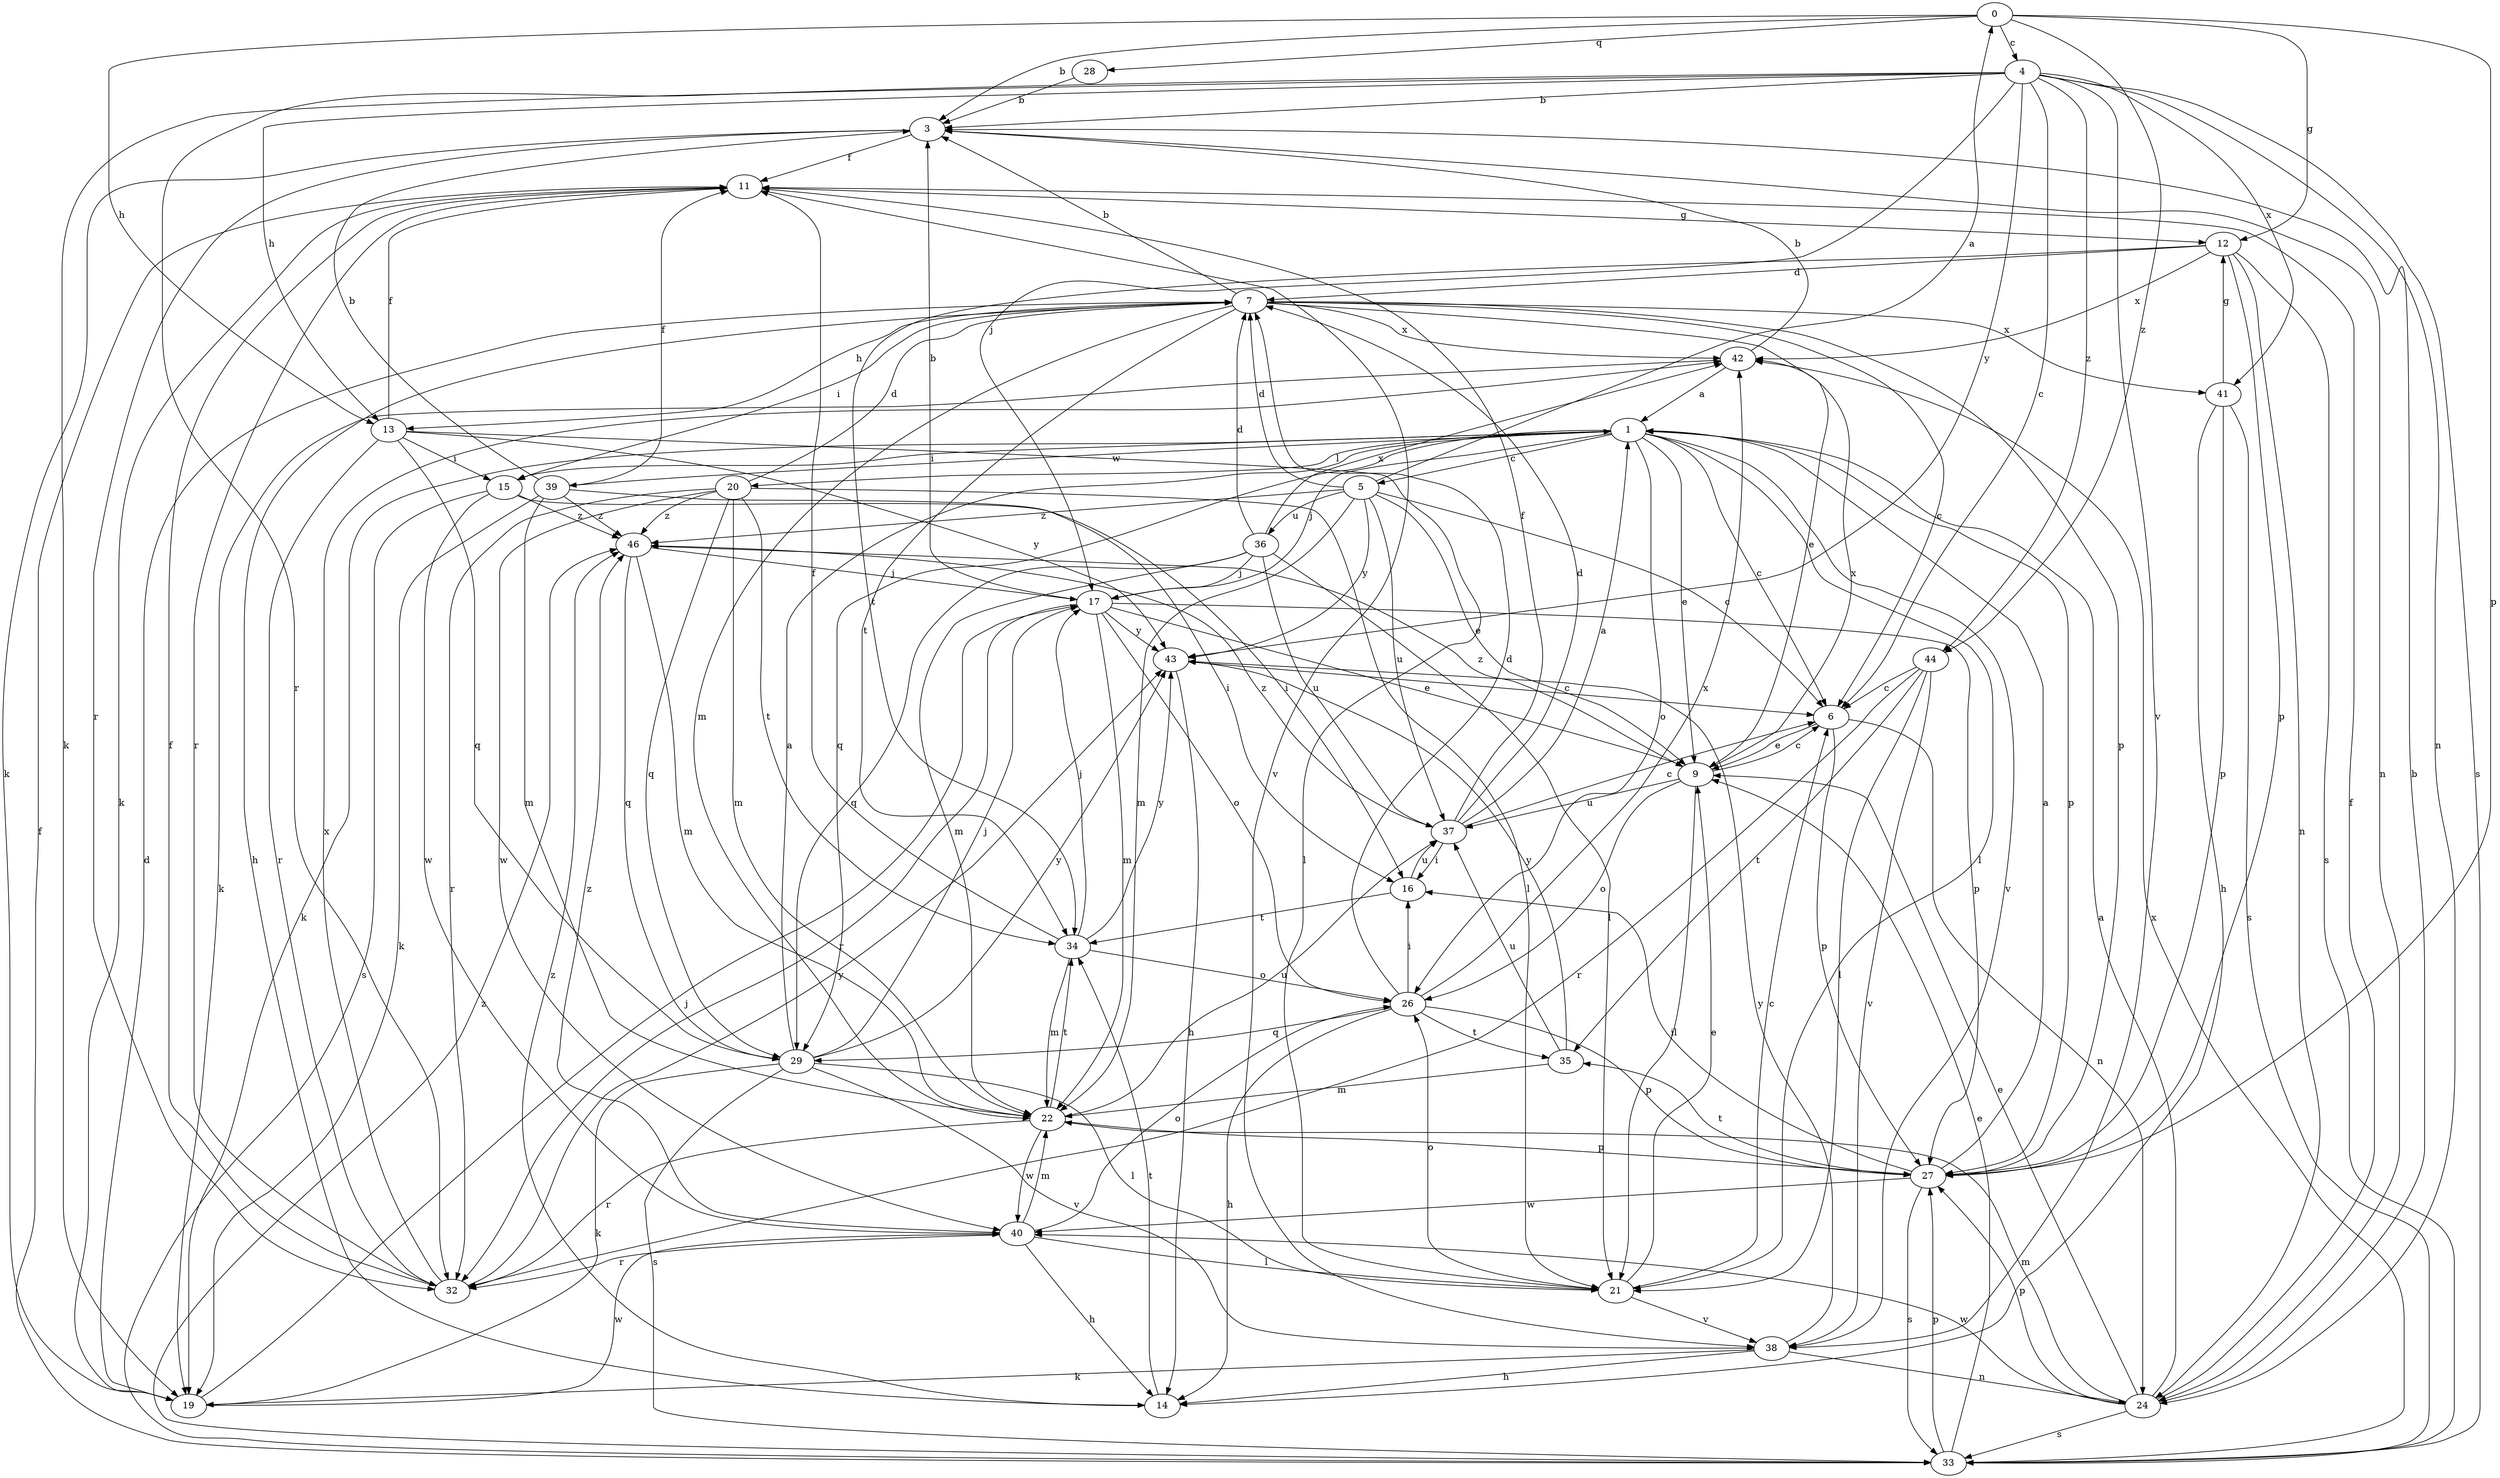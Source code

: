 strict digraph  {
0;
1;
3;
4;
5;
6;
7;
9;
11;
12;
13;
14;
15;
16;
17;
19;
20;
21;
22;
24;
26;
27;
28;
29;
32;
33;
34;
35;
36;
37;
38;
39;
40;
41;
42;
43;
44;
46;
0 -> 3  [label=b];
0 -> 4  [label=c];
0 -> 12  [label=g];
0 -> 13  [label=h];
0 -> 27  [label=p];
0 -> 28  [label=q];
0 -> 44  [label=z];
1 -> 5  [label=c];
1 -> 6  [label=c];
1 -> 9  [label=e];
1 -> 15  [label=i];
1 -> 17  [label=j];
1 -> 19  [label=k];
1 -> 20  [label=l];
1 -> 21  [label=l];
1 -> 26  [label=o];
1 -> 27  [label=p];
1 -> 29  [label=q];
1 -> 38  [label=v];
1 -> 39  [label=w];
3 -> 11  [label=f];
3 -> 19  [label=k];
3 -> 24  [label=n];
3 -> 32  [label=r];
4 -> 3  [label=b];
4 -> 6  [label=c];
4 -> 13  [label=h];
4 -> 17  [label=j];
4 -> 19  [label=k];
4 -> 24  [label=n];
4 -> 32  [label=r];
4 -> 33  [label=s];
4 -> 38  [label=v];
4 -> 41  [label=x];
4 -> 43  [label=y];
4 -> 44  [label=z];
5 -> 0  [label=a];
5 -> 6  [label=c];
5 -> 7  [label=d];
5 -> 9  [label=e];
5 -> 22  [label=m];
5 -> 36  [label=u];
5 -> 37  [label=u];
5 -> 43  [label=y];
5 -> 46  [label=z];
6 -> 9  [label=e];
6 -> 24  [label=n];
6 -> 27  [label=p];
7 -> 3  [label=b];
7 -> 6  [label=c];
7 -> 9  [label=e];
7 -> 13  [label=h];
7 -> 14  [label=h];
7 -> 15  [label=i];
7 -> 22  [label=m];
7 -> 27  [label=p];
7 -> 34  [label=t];
7 -> 41  [label=x];
7 -> 42  [label=x];
9 -> 6  [label=c];
9 -> 21  [label=l];
9 -> 26  [label=o];
9 -> 37  [label=u];
9 -> 42  [label=x];
9 -> 46  [label=z];
11 -> 12  [label=g];
11 -> 19  [label=k];
11 -> 32  [label=r];
11 -> 38  [label=v];
12 -> 7  [label=d];
12 -> 24  [label=n];
12 -> 27  [label=p];
12 -> 33  [label=s];
12 -> 34  [label=t];
12 -> 42  [label=x];
13 -> 11  [label=f];
13 -> 15  [label=i];
13 -> 21  [label=l];
13 -> 29  [label=q];
13 -> 32  [label=r];
13 -> 43  [label=y];
14 -> 34  [label=t];
14 -> 46  [label=z];
15 -> 16  [label=i];
15 -> 33  [label=s];
15 -> 40  [label=w];
15 -> 46  [label=z];
16 -> 34  [label=t];
16 -> 37  [label=u];
17 -> 3  [label=b];
17 -> 9  [label=e];
17 -> 22  [label=m];
17 -> 26  [label=o];
17 -> 27  [label=p];
17 -> 32  [label=r];
17 -> 43  [label=y];
19 -> 7  [label=d];
19 -> 17  [label=j];
19 -> 40  [label=w];
20 -> 7  [label=d];
20 -> 21  [label=l];
20 -> 22  [label=m];
20 -> 29  [label=q];
20 -> 32  [label=r];
20 -> 34  [label=t];
20 -> 40  [label=w];
20 -> 46  [label=z];
21 -> 6  [label=c];
21 -> 9  [label=e];
21 -> 26  [label=o];
21 -> 38  [label=v];
22 -> 27  [label=p];
22 -> 32  [label=r];
22 -> 34  [label=t];
22 -> 37  [label=u];
22 -> 40  [label=w];
24 -> 1  [label=a];
24 -> 3  [label=b];
24 -> 9  [label=e];
24 -> 11  [label=f];
24 -> 22  [label=m];
24 -> 27  [label=p];
24 -> 33  [label=s];
24 -> 40  [label=w];
26 -> 7  [label=d];
26 -> 14  [label=h];
26 -> 16  [label=i];
26 -> 27  [label=p];
26 -> 29  [label=q];
26 -> 35  [label=t];
26 -> 42  [label=x];
27 -> 1  [label=a];
27 -> 16  [label=i];
27 -> 33  [label=s];
27 -> 35  [label=t];
27 -> 40  [label=w];
28 -> 3  [label=b];
29 -> 1  [label=a];
29 -> 17  [label=j];
29 -> 19  [label=k];
29 -> 21  [label=l];
29 -> 33  [label=s];
29 -> 38  [label=v];
29 -> 43  [label=y];
32 -> 11  [label=f];
32 -> 42  [label=x];
32 -> 43  [label=y];
33 -> 9  [label=e];
33 -> 11  [label=f];
33 -> 27  [label=p];
33 -> 42  [label=x];
33 -> 46  [label=z];
34 -> 11  [label=f];
34 -> 17  [label=j];
34 -> 22  [label=m];
34 -> 26  [label=o];
34 -> 43  [label=y];
35 -> 22  [label=m];
35 -> 37  [label=u];
35 -> 43  [label=y];
36 -> 7  [label=d];
36 -> 17  [label=j];
36 -> 21  [label=l];
36 -> 22  [label=m];
36 -> 29  [label=q];
36 -> 37  [label=u];
36 -> 42  [label=x];
37 -> 1  [label=a];
37 -> 6  [label=c];
37 -> 7  [label=d];
37 -> 11  [label=f];
37 -> 16  [label=i];
37 -> 46  [label=z];
38 -> 14  [label=h];
38 -> 19  [label=k];
38 -> 24  [label=n];
38 -> 43  [label=y];
39 -> 3  [label=b];
39 -> 11  [label=f];
39 -> 16  [label=i];
39 -> 19  [label=k];
39 -> 22  [label=m];
39 -> 46  [label=z];
40 -> 14  [label=h];
40 -> 21  [label=l];
40 -> 22  [label=m];
40 -> 26  [label=o];
40 -> 32  [label=r];
40 -> 46  [label=z];
41 -> 12  [label=g];
41 -> 14  [label=h];
41 -> 27  [label=p];
41 -> 33  [label=s];
42 -> 1  [label=a];
42 -> 3  [label=b];
42 -> 19  [label=k];
43 -> 6  [label=c];
43 -> 14  [label=h];
44 -> 6  [label=c];
44 -> 21  [label=l];
44 -> 32  [label=r];
44 -> 35  [label=t];
44 -> 38  [label=v];
46 -> 17  [label=j];
46 -> 22  [label=m];
46 -> 29  [label=q];
}
